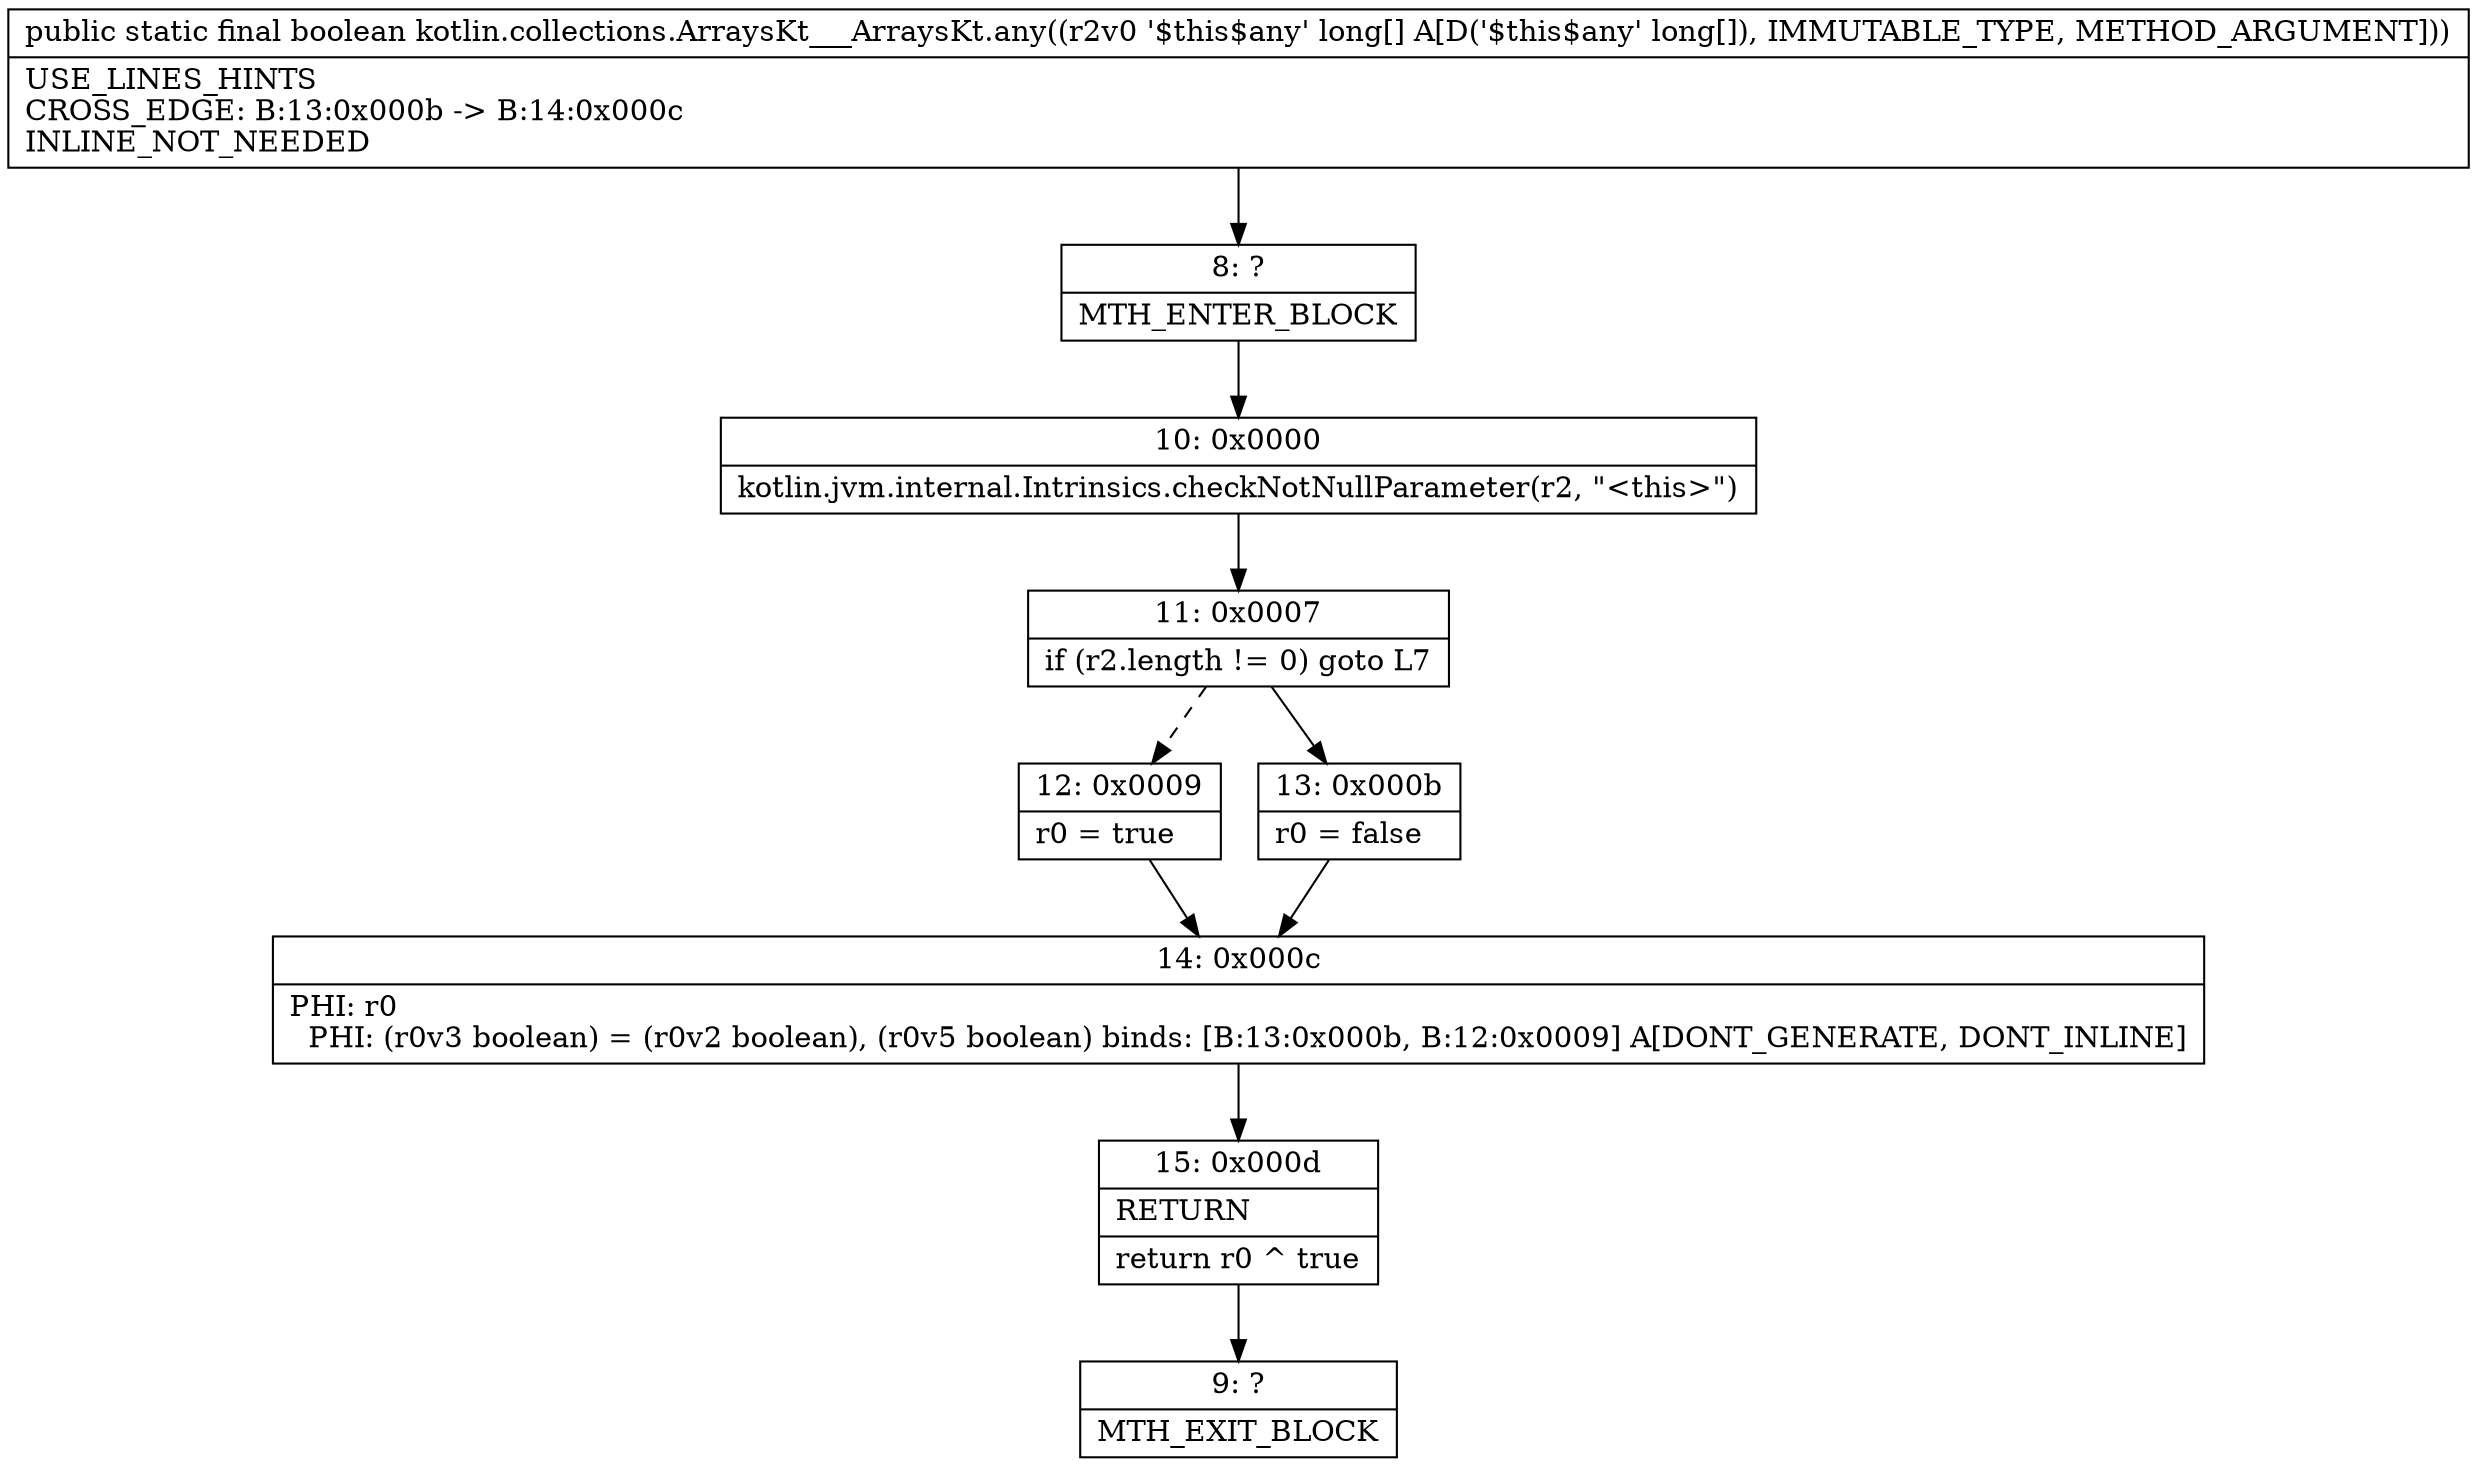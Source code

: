 digraph "CFG forkotlin.collections.ArraysKt___ArraysKt.any([J)Z" {
Node_8 [shape=record,label="{8\:\ ?|MTH_ENTER_BLOCK\l}"];
Node_10 [shape=record,label="{10\:\ 0x0000|kotlin.jvm.internal.Intrinsics.checkNotNullParameter(r2, \"\<this\>\")\l}"];
Node_11 [shape=record,label="{11\:\ 0x0007|if (r2.length != 0) goto L7\l}"];
Node_12 [shape=record,label="{12\:\ 0x0009|r0 = true\l}"];
Node_14 [shape=record,label="{14\:\ 0x000c|PHI: r0 \l  PHI: (r0v3 boolean) = (r0v2 boolean), (r0v5 boolean) binds: [B:13:0x000b, B:12:0x0009] A[DONT_GENERATE, DONT_INLINE]\l}"];
Node_15 [shape=record,label="{15\:\ 0x000d|RETURN\l|return r0 ^ true\l}"];
Node_9 [shape=record,label="{9\:\ ?|MTH_EXIT_BLOCK\l}"];
Node_13 [shape=record,label="{13\:\ 0x000b|r0 = false\l}"];
MethodNode[shape=record,label="{public static final boolean kotlin.collections.ArraysKt___ArraysKt.any((r2v0 '$this$any' long[] A[D('$this$any' long[]), IMMUTABLE_TYPE, METHOD_ARGUMENT]))  | USE_LINES_HINTS\lCROSS_EDGE: B:13:0x000b \-\> B:14:0x000c\lINLINE_NOT_NEEDED\l}"];
MethodNode -> Node_8;Node_8 -> Node_10;
Node_10 -> Node_11;
Node_11 -> Node_12[style=dashed];
Node_11 -> Node_13;
Node_12 -> Node_14;
Node_14 -> Node_15;
Node_15 -> Node_9;
Node_13 -> Node_14;
}

